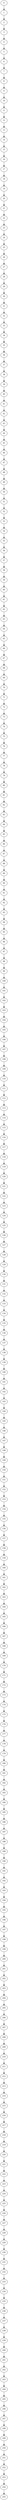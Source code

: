 digraph line{
    0 -> 1
    1 -> 2
    2 -> 3
    3 -> 4
    4 -> 5
    5 -> 6
    6 -> 7
    7 -> 8
    8 -> 9
    9 -> 10
    10 -> 11
    11 -> 12
    12 -> 13
    13 -> 14
    14 -> 15
    15 -> 16
    16 -> 17
    17 -> 18
    18 -> 19
    19 -> 20
    20 -> 21
    21 -> 22
    22 -> 23
    23 -> 24
    24 -> 25
    25 -> 26
    26 -> 27
    27 -> 28
    28 -> 29
    29 -> 30
    30 -> 31
    31 -> 32
    32 -> 33
    33 -> 34
    34 -> 35
    35 -> 36
    36 -> 37
    37 -> 38
    38 -> 39
    39 -> 40
    40 -> 41
    41 -> 42
    42 -> 43
    43 -> 44
    44 -> 45
    45 -> 46
    46 -> 47
    47 -> 48
    48 -> 49
    49 -> 50
    50 -> 51
    51 -> 52
    52 -> 53
    53 -> 54
    54 -> 55
    55 -> 56
    56 -> 57
    57 -> 58
    58 -> 59
    59 -> 60
    60 -> 61
    61 -> 62
    62 -> 63
    63 -> 64
    64 -> 65
    65 -> 66
    66 -> 67
    67 -> 68
    68 -> 69
    69 -> 70
    70 -> 71
    71 -> 72
    72 -> 73
    73 -> 74
    74 -> 75
    75 -> 76
    76 -> 77
    77 -> 78
    78 -> 79
    79 -> 80
    80 -> 81
    81 -> 82
    82 -> 83
    83 -> 84
    84 -> 85
    85 -> 86
    86 -> 87
    87 -> 88
    88 -> 89
    89 -> 90
    90 -> 91
    91 -> 92
    92 -> 93
    93 -> 94
    94 -> 95
    95 -> 96
    96 -> 97
    97 -> 98
    98 -> 99
    99 -> 100
    100 -> 101
    101 -> 102
    102 -> 103
    103 -> 104
    104 -> 105
    105 -> 106
    106 -> 107
    107 -> 108
    108 -> 109
    109 -> 110
    110 -> 111
    111 -> 112
    112 -> 113
    113 -> 114
    114 -> 115
    115 -> 116
    116 -> 117
    117 -> 118
    118 -> 119
    119 -> 120
    120 -> 121
    121 -> 122
    122 -> 123
    123 -> 124
    124 -> 125
    125 -> 126
    126 -> 127
    127 -> 128
    128 -> 129
    129 -> 130
    130 -> 131
    131 -> 132
    132 -> 133
    133 -> 134
    134 -> 135
    135 -> 136
    136 -> 137
    137 -> 138
    138 -> 139
    139 -> 140
    140 -> 141
    141 -> 142
    142 -> 143
    143 -> 144
    144 -> 145
    145 -> 146
    146 -> 147
    147 -> 148
    148 -> 149
    149 -> 150
    150 -> 151
    151 -> 152
    152 -> 153
    153 -> 154
    154 -> 155
    155 -> 156
    156 -> 157
    157 -> 158
    158 -> 159
    159 -> 160
    160 -> 161
    161 -> 162
    162 -> 163
    163 -> 164
    164 -> 165
    165 -> 166
    166 -> 167
    167 -> 168
    168 -> 169
    169 -> 170
    170 -> 171
    171 -> 172
    172 -> 173
    173 -> 174
    174 -> 175
    175 -> 176
    176 -> 177
    177 -> 178
    178 -> 179
    179 -> 180
    180 -> 181
    181 -> 182
    182 -> 183
    183 -> 184
    184 -> 185
    185 -> 186
    186 -> 187
    187 -> 188
    188 -> 189
    189 -> 190
    190 -> 191
    191 -> 192
    192 -> 193
    193 -> 194
    194 -> 195
    195 -> 196
    196 -> 197
    197 -> 198
    198 -> 199
    199 -> 200
    200 -> 201
    201 -> 202
    202 -> 203
    203 -> 204
    204 -> 205
    205 -> 206
    206 -> 207
    207 -> 208
    208 -> 209
    209 -> 210
    210 -> 211
    211 -> 212
    212 -> 213
    213 -> 214
    214 -> 215
    215 -> 216
    216 -> 217
    217 -> 218
    218 -> 219
    219 -> 220
    220 -> 221
    221 -> 222
    222 -> 223
    223 -> 224
    224 -> 225
    225 -> 226
    226 -> 227
    227 -> 228
    228 -> 229
    229 -> 230
    230 -> 231
    231 -> 232
    232 -> 233
    233 -> 234
    234 -> 235
    235 -> 236
    236 -> 237
    237 -> 238
    238 -> 239
    239 -> 240
    240 -> 241
    241 -> 242
    242 -> 243
    243 -> 244
    244 -> 245
    245 -> 246
    246 -> 247
    247 -> 248
    248 -> 249
    249 -> 250
    250 -> 251
    251 -> 252
    252 -> 253
    253 -> 254
    254 -> 255
}